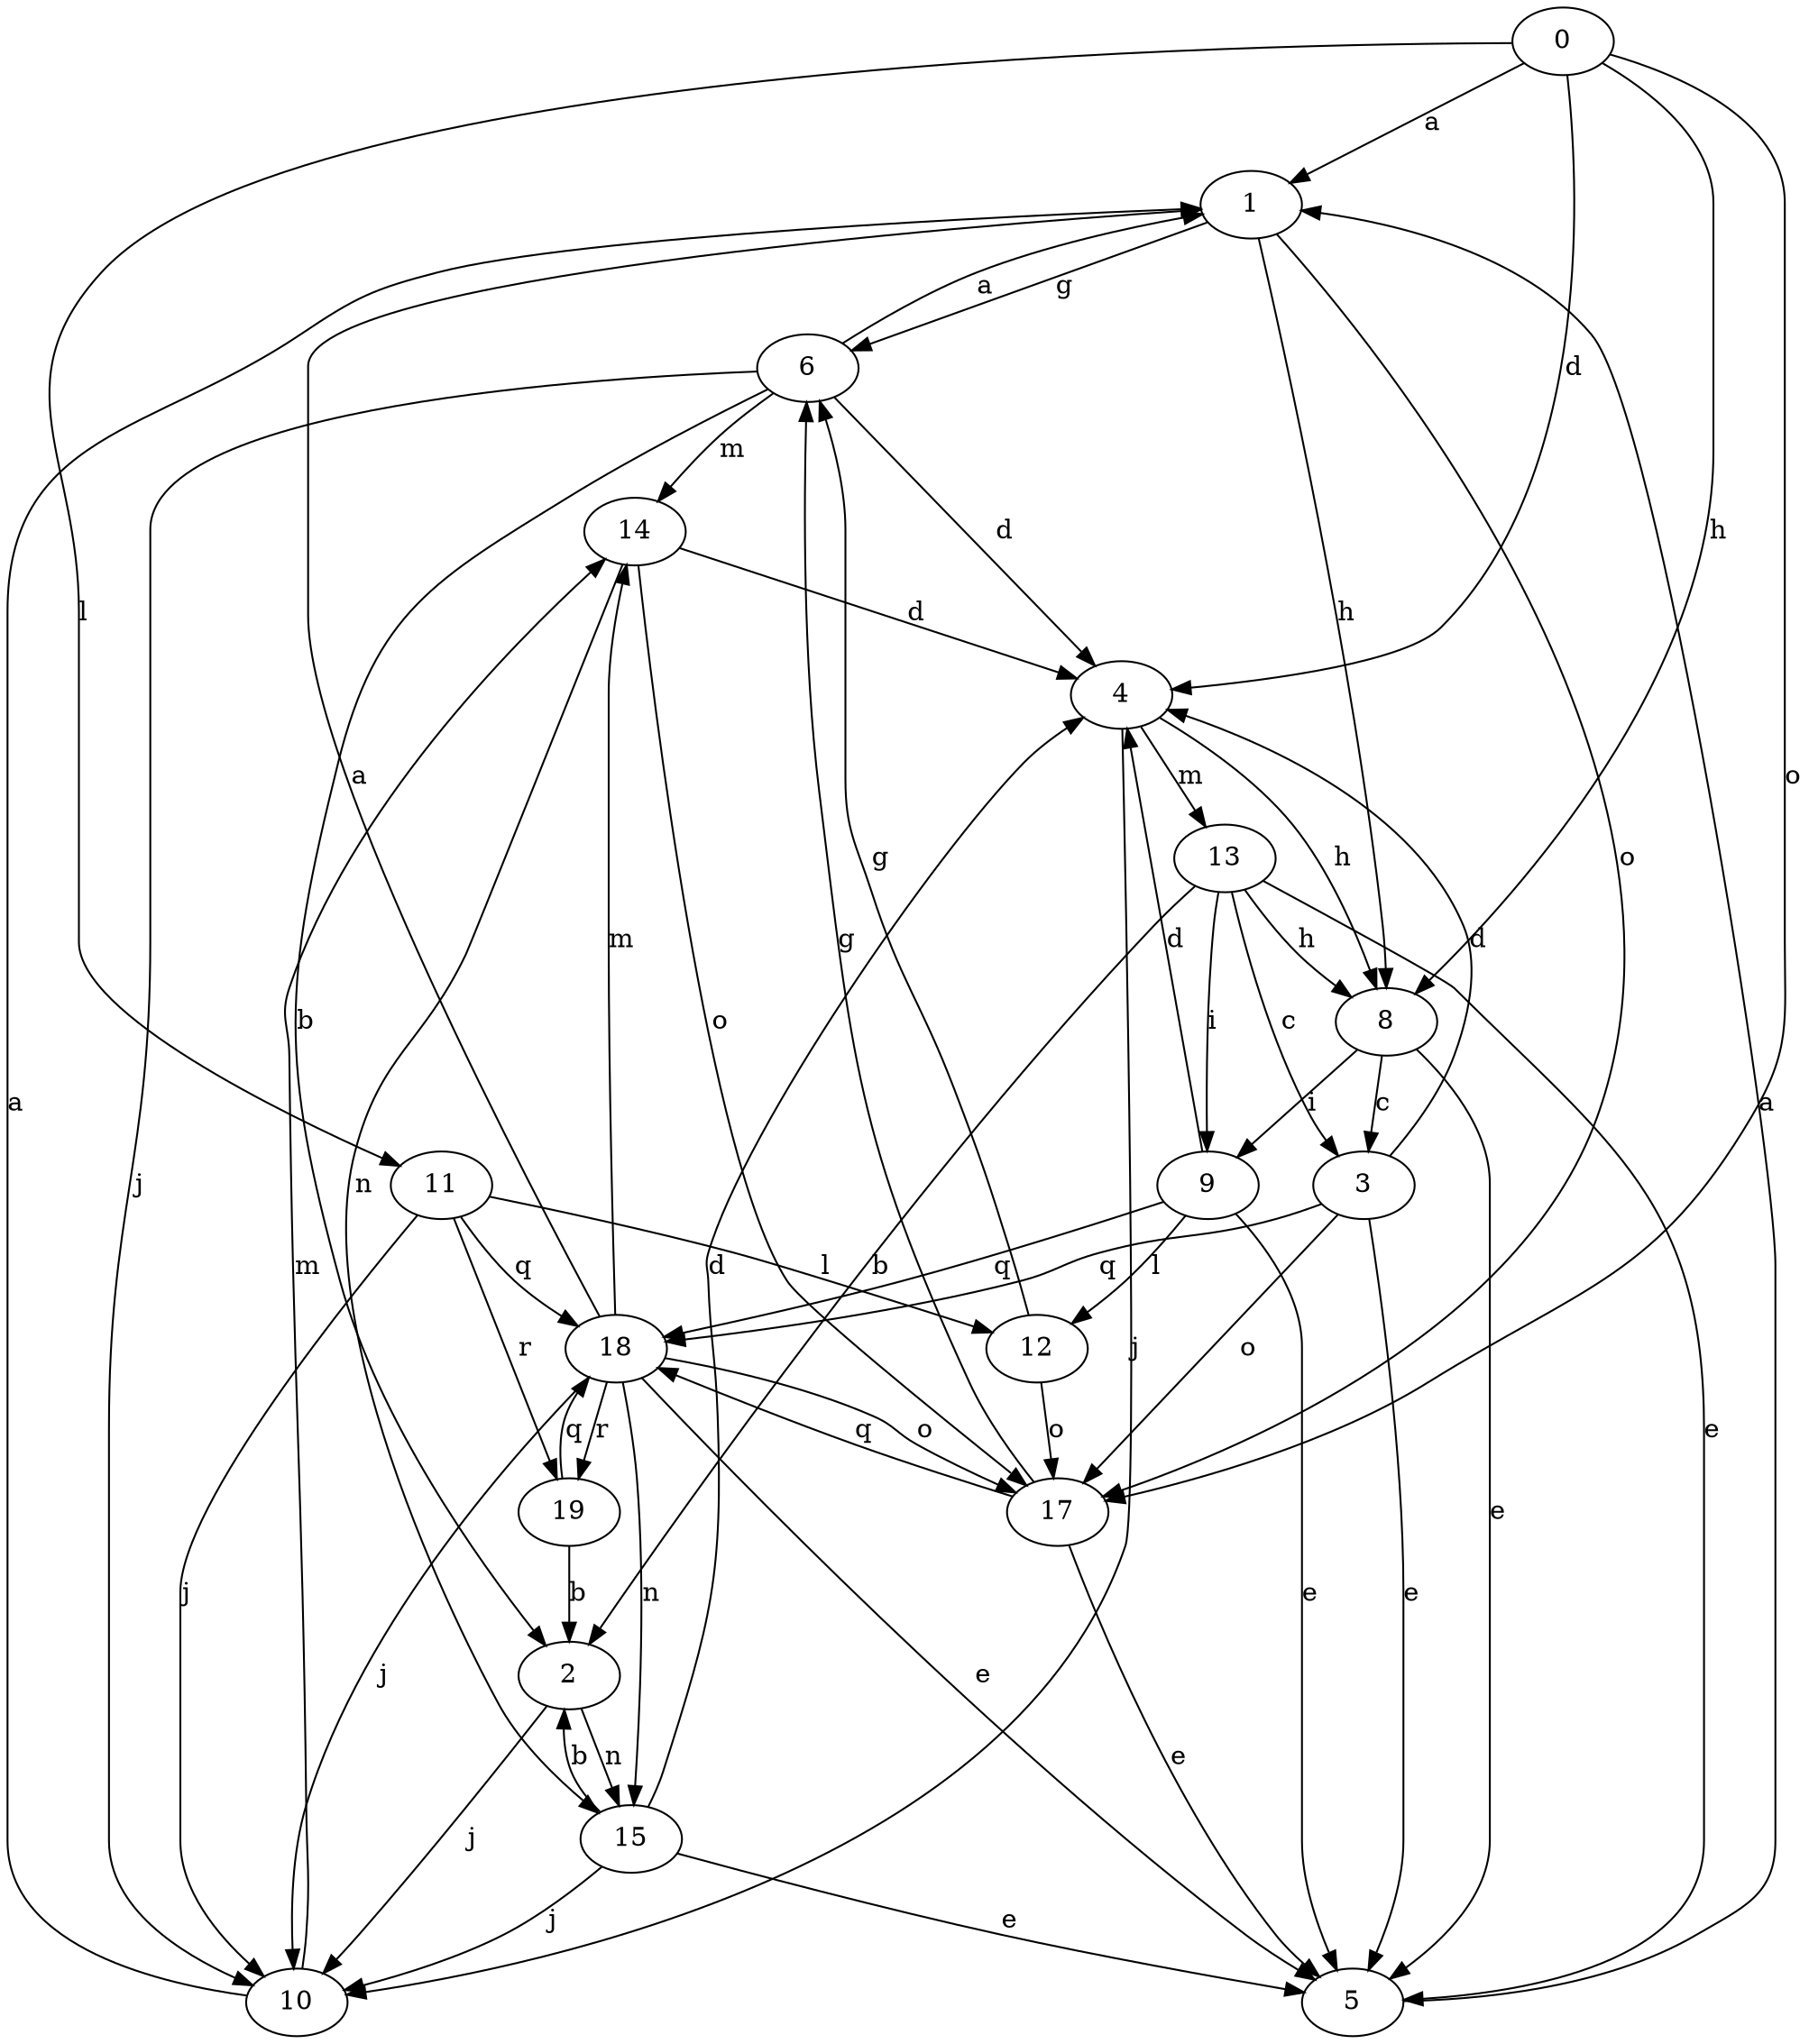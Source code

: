 strict digraph  {
1;
2;
3;
0;
4;
5;
6;
8;
9;
10;
11;
12;
13;
14;
15;
17;
18;
19;
1 -> 6  [label=g];
1 -> 8  [label=h];
1 -> 17  [label=o];
2 -> 10  [label=j];
2 -> 15  [label=n];
3 -> 4  [label=d];
3 -> 5  [label=e];
3 -> 17  [label=o];
3 -> 18  [label=q];
0 -> 1  [label=a];
0 -> 4  [label=d];
0 -> 8  [label=h];
0 -> 11  [label=l];
0 -> 17  [label=o];
4 -> 8  [label=h];
4 -> 10  [label=j];
4 -> 13  [label=m];
5 -> 1  [label=a];
6 -> 1  [label=a];
6 -> 2  [label=b];
6 -> 4  [label=d];
6 -> 10  [label=j];
6 -> 14  [label=m];
8 -> 3  [label=c];
8 -> 5  [label=e];
8 -> 9  [label=i];
9 -> 4  [label=d];
9 -> 5  [label=e];
9 -> 12  [label=l];
9 -> 18  [label=q];
10 -> 1  [label=a];
10 -> 14  [label=m];
11 -> 10  [label=j];
11 -> 12  [label=l];
11 -> 18  [label=q];
11 -> 19  [label=r];
12 -> 6  [label=g];
12 -> 17  [label=o];
13 -> 2  [label=b];
13 -> 3  [label=c];
13 -> 5  [label=e];
13 -> 8  [label=h];
13 -> 9  [label=i];
14 -> 4  [label=d];
14 -> 15  [label=n];
14 -> 17  [label=o];
15 -> 2  [label=b];
15 -> 4  [label=d];
15 -> 5  [label=e];
15 -> 10  [label=j];
17 -> 5  [label=e];
17 -> 6  [label=g];
17 -> 18  [label=q];
18 -> 1  [label=a];
18 -> 5  [label=e];
18 -> 10  [label=j];
18 -> 14  [label=m];
18 -> 15  [label=n];
18 -> 17  [label=o];
18 -> 19  [label=r];
19 -> 2  [label=b];
19 -> 18  [label=q];
}
